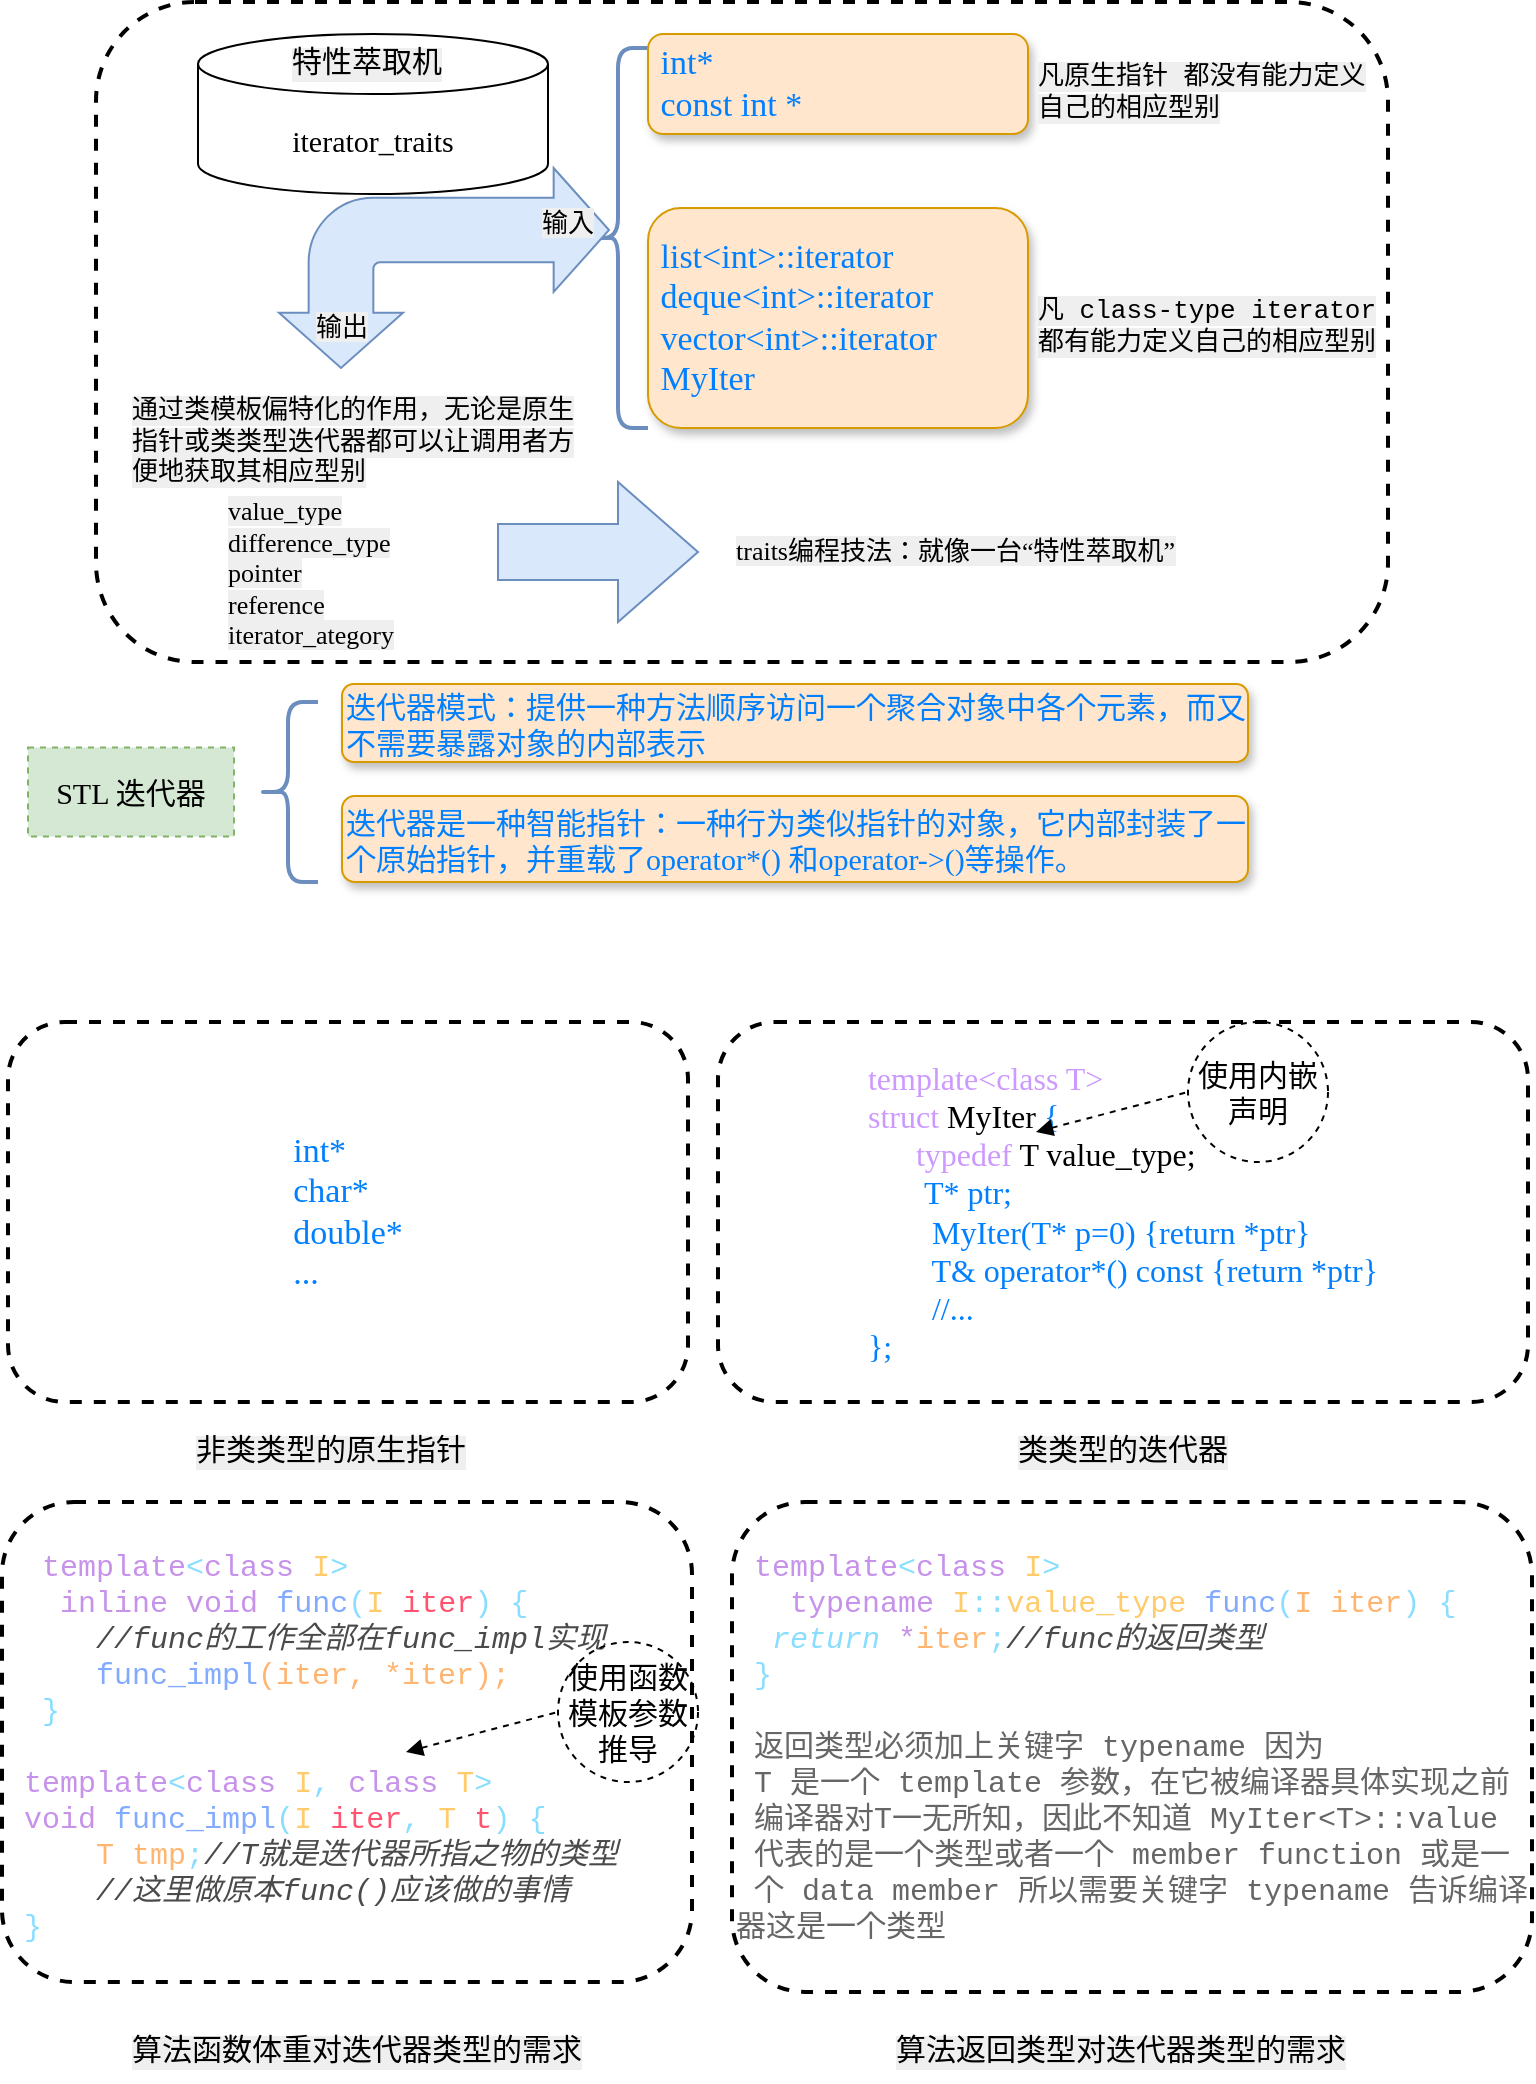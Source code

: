 <mxfile version="14.1.1" type="github">
  <diagram id="Ph6nvh0KX0OQH2NLPqCL" name="Page-1">
    <mxGraphModel dx="1188" dy="641" grid="1" gridSize="10" guides="1" tooltips="1" connect="1" arrows="1" fold="1" page="1" pageScale="1" pageWidth="827" pageHeight="1169" math="0" shadow="0">
      <root>
        <mxCell id="0" />
        <mxCell id="1" parent="0" />
        <mxCell id="s04vDubmSI25b-BMHzst-8" value="&lt;font color=&quot;#007fff&quot; face=&quot;Comic Sans MS&quot;&gt;迭代器模式：提供一种方法顺序访问一个聚合对象中各个元素，而又不需要暴露对象的内部表示&lt;br&gt;&lt;/font&gt;" style="rounded=1;whiteSpace=wrap;html=1;labelBackgroundColor=none;fontSize=15;fillColor=#ffe6cc;strokeColor=#d79b00;align=left;shadow=1;sketch=0;glass=0;" parent="1" vertex="1">
          <mxGeometry x="197" y="351" width="453" height="39" as="geometry" />
        </mxCell>
        <mxCell id="s04vDubmSI25b-BMHzst-12" value="&lt;font color=&quot;#007fff&quot; face=&quot;Comic Sans MS&quot;&gt;迭代器是一种智能指针：一种行为类似指针的对象，它内部封装了一个原始指针，并重载了operator*() 和operator-&amp;gt;()等操作。&lt;br&gt;&lt;/font&gt;" style="rounded=1;whiteSpace=wrap;html=1;labelBackgroundColor=none;fontSize=15;fillColor=#ffe6cc;strokeColor=#d79b00;align=left;shadow=1;sketch=0;glass=0;" parent="1" vertex="1">
          <mxGeometry x="197" y="407" width="453" height="43" as="geometry" />
        </mxCell>
        <mxCell id="s04vDubmSI25b-BMHzst-14" value="&lt;span style=&quot;font-family: &amp;#34;courier new&amp;#34; ; font-size: 15px ; background-color: rgb(239 , 239 , 239)&quot;&gt;非类类型的原生指针&lt;/span&gt;" style="text;whiteSpace=wrap;html=1;" parent="1" vertex="1">
          <mxGeometry x="122" y="720" width="142" height="30" as="geometry" />
        </mxCell>
        <mxCell id="s04vDubmSI25b-BMHzst-16" value="&lt;div style=&quot;text-align: left ; font-size: 17px&quot;&gt;&lt;font color=&quot;#007fff&quot; face=&quot;comic sans ms&quot; style=&quot;font-size: 17px&quot;&gt;int*&lt;/font&gt;&lt;/div&gt;&lt;div style=&quot;text-align: left ; font-size: 17px&quot;&gt;&lt;font color=&quot;#007fff&quot; face=&quot;comic sans ms&quot; style=&quot;font-size: 17px&quot;&gt;char*&lt;/font&gt;&lt;/div&gt;&lt;div style=&quot;text-align: left ; font-size: 17px&quot;&gt;&lt;font color=&quot;#007fff&quot; face=&quot;comic sans ms&quot; style=&quot;font-size: 17px&quot;&gt;double*&lt;/font&gt;&lt;/div&gt;&lt;div style=&quot;text-align: left ; font-size: 17px&quot;&gt;&lt;font color=&quot;#007fff&quot; face=&quot;comic sans ms&quot; style=&quot;font-size: 17px&quot;&gt;...&lt;/font&gt;&lt;/div&gt;" style="rounded=1;whiteSpace=wrap;html=1;dashed=1;labelBackgroundColor=none;fontSize=15;fillColor=none;strokeWidth=2;" parent="1" vertex="1">
          <mxGeometry x="30" y="520" width="340" height="190" as="geometry" />
        </mxCell>
        <mxCell id="s04vDubmSI25b-BMHzst-107" value="" style="shape=curlyBracket;whiteSpace=wrap;html=1;rounded=1;fillColor=#dae8fc;strokeColor=#6c8ebf;strokeWidth=2;" parent="1" vertex="1">
          <mxGeometry x="155" y="360" width="30" height="90" as="geometry" />
        </mxCell>
        <mxCell id="s04vDubmSI25b-BMHzst-109" value="&lt;font face=&quot;Comic Sans MS&quot; style=&quot;font-size: 15px;&quot;&gt;STL 迭代器&lt;/font&gt;" style="rounded=0;whiteSpace=wrap;html=1;fillColor=#d5e8d4;strokeColor=#82b366;dashed=1;fontSize=15;" parent="1" vertex="1">
          <mxGeometry x="40" y="382.75" width="103" height="44.5" as="geometry" />
        </mxCell>
        <mxCell id="s04vDubmSI25b-BMHzst-111" value="&lt;div style=&quot;text-align: left ; font-size: 16px&quot;&gt;&lt;font color=&quot;#cc99ff&quot; face=&quot;Verdana&quot; style=&quot;font-size: 16px&quot;&gt;template&amp;lt;class T&amp;gt;&lt;/font&gt;&lt;/div&gt;&lt;div style=&quot;text-align: left ; font-size: 16px&quot;&gt;&lt;font face=&quot;Verdana&quot; style=&quot;font-size: 16px&quot;&gt;&lt;font color=&quot;#cc99ff&quot; style=&quot;font-size: 16px&quot;&gt;struct&lt;/font&gt;&lt;font color=&quot;#007fff&quot; style=&quot;font-size: 16px&quot;&gt; &lt;/font&gt;MyIter&lt;font color=&quot;#007fff&quot; style=&quot;font-size: 16px&quot;&gt; {&lt;/font&gt;&lt;/font&gt;&lt;/div&gt;&lt;div style=&quot;text-align: left ; font-size: 16px&quot;&gt;&lt;font face=&quot;Verdana&quot; style=&quot;font-size: 16px&quot;&gt;&lt;font color=&quot;#007fff&quot; style=&quot;font-size: 16px&quot;&gt;&amp;nbsp; &amp;nbsp; &amp;nbsp; &lt;/font&gt;&lt;font color=&quot;#cc99ff&quot; style=&quot;font-size: 16px&quot;&gt;typedef&lt;/font&gt;&lt;font color=&quot;#007fff&quot; style=&quot;font-size: 16px&quot;&gt; &lt;/font&gt;T value_type;&lt;/font&gt;&lt;/div&gt;&lt;div style=&quot;text-align: left ; font-size: 16px&quot;&gt;&lt;font color=&quot;#007fff&quot; face=&quot;Verdana&quot; style=&quot;font-size: 16px&quot;&gt;&amp;nbsp; &amp;nbsp; &amp;nbsp; &amp;nbsp;T* ptr;&lt;/font&gt;&lt;/div&gt;&lt;div style=&quot;text-align: left ; font-size: 16px&quot;&gt;&lt;font color=&quot;#007fff&quot; face=&quot;Verdana&quot; style=&quot;font-size: 16px&quot;&gt;&amp;nbsp; &amp;nbsp; &amp;nbsp; &amp;nbsp; MyIter(T* p=0) {return *ptr}&lt;/font&gt;&lt;/div&gt;&lt;div style=&quot;text-align: left ; font-size: 16px&quot;&gt;&lt;font face=&quot;Verdana&quot; style=&quot;font-size: 16px&quot;&gt;&lt;font color=&quot;#007fff&quot; style=&quot;font-size: 16px&quot;&gt;&amp;nbsp; &amp;nbsp; &amp;nbsp; &amp;nbsp; T&amp;amp; operator*() const {return *ptr&lt;/font&gt;&lt;span style=&quot;color: rgb(0 , 127 , 255)&quot;&gt;}&lt;/span&gt;&lt;/font&gt;&lt;/div&gt;&lt;div style=&quot;text-align: left ; font-size: 16px&quot;&gt;&lt;span style=&quot;color: rgb(0 , 127 , 255)&quot;&gt;&lt;font face=&quot;Verdana&quot; style=&quot;font-size: 16px&quot;&gt;&amp;nbsp; &amp;nbsp; &amp;nbsp; &amp;nbsp; //...&lt;/font&gt;&lt;/span&gt;&lt;/div&gt;&lt;div style=&quot;text-align: left ; font-size: 16px&quot;&gt;&lt;font color=&quot;#007fff&quot; face=&quot;Verdana&quot; style=&quot;font-size: 16px&quot;&gt;};&lt;/font&gt;&lt;/div&gt;" style="rounded=1;whiteSpace=wrap;html=1;dashed=1;labelBackgroundColor=none;fontSize=15;fillColor=none;strokeWidth=2;" parent="1" vertex="1">
          <mxGeometry x="385" y="520" width="405" height="190" as="geometry" />
        </mxCell>
        <mxCell id="s04vDubmSI25b-BMHzst-112" value="使用内嵌声明" style="ellipse;whiteSpace=wrap;html=1;dashed=1;strokeColor=#000000;fillColor=none;gradientColor=none;fontSize=15;" parent="1" vertex="1">
          <mxGeometry x="620" y="520" width="70" height="70" as="geometry" />
        </mxCell>
        <mxCell id="s04vDubmSI25b-BMHzst-116" value="" style="endArrow=none;dashed=1;html=1;fontSize=15;startArrow=block;startFill=1;entryX=0;entryY=0.5;entryDx=0;entryDy=0;" parent="1" target="s04vDubmSI25b-BMHzst-112" edge="1">
          <mxGeometry width="50" height="50" relative="1" as="geometry">
            <mxPoint x="544" y="575" as="sourcePoint" />
            <mxPoint x="594" y="525" as="targetPoint" />
          </mxGeometry>
        </mxCell>
        <mxCell id="s04vDubmSI25b-BMHzst-117" value="&lt;font face=&quot;courier new&quot;&gt;&lt;span style=&quot;font-size: 15px ; background-color: rgb(239 , 239 , 239)&quot;&gt;类类型的迭代器&lt;/span&gt;&lt;/font&gt;" style="text;whiteSpace=wrap;html=1;" parent="1" vertex="1">
          <mxGeometry x="533" y="720" width="117" height="30" as="geometry" />
        </mxCell>
        <mxCell id="s04vDubmSI25b-BMHzst-119" value="&lt;div style=&quot;color: rgb(238 , 255 , 255) ; font-family: &amp;#34;menlo&amp;#34; , &amp;#34;monaco&amp;#34; , &amp;#34;courier new&amp;#34; , monospace ; font-size: 15px ; font-style: normal ; font-weight: 400 ; letter-spacing: normal ; text-align: left ; text-indent: 0px ; text-transform: none ; word-spacing: 0px&quot;&gt;&lt;span style=&quot;color: rgb(199 , 146 , 234)&quot;&gt;&amp;nbsp;&amp;nbsp;&lt;/span&gt;&lt;/div&gt;&lt;div style=&quot;color: rgb(238 , 255 , 255) ; font-family: &amp;#34;menlo&amp;#34; , &amp;#34;monaco&amp;#34; , &amp;#34;courier new&amp;#34; , monospace ; font-size: 15px ; font-style: normal ; font-weight: 400 ; letter-spacing: normal ; text-align: left ; text-indent: 0px ; text-transform: none ; word-spacing: 0px&quot;&gt;&lt;span style=&quot;color: rgb(199 , 146 , 234)&quot;&gt;&amp;nbsp; template&lt;/span&gt;&lt;span style=&quot;color: rgb(137 , 221 , 255)&quot;&gt;&amp;lt;&lt;/span&gt;&lt;span style=&quot;color: rgb(199 , 146 , 234)&quot;&gt;class&lt;/span&gt;&lt;span&gt;&amp;nbsp;&lt;/span&gt;&lt;span style=&quot;color: rgb(255 , 203 , 107)&quot;&gt;I&lt;/span&gt;&lt;span style=&quot;color: rgb(137 , 221 , 255)&quot;&gt;&amp;gt;&lt;/span&gt;&lt;/div&gt;&lt;div style=&quot;color: rgb(238 , 255 , 255) ; font-family: &amp;#34;menlo&amp;#34; , &amp;#34;monaco&amp;#34; , &amp;#34;courier new&amp;#34; , monospace ; font-size: 15px ; font-style: normal ; font-weight: 400 ; letter-spacing: normal ; text-align: left ; text-indent: 0px ; text-transform: none ; word-spacing: 0px&quot;&gt;&lt;span style=&quot;color: rgb(199 , 146 , 234)&quot;&gt;&amp;nbsp; &amp;nbsp;inline&lt;/span&gt;&lt;span&gt;&amp;nbsp;&lt;/span&gt;&lt;span style=&quot;color: rgb(199 , 146 , 234)&quot;&gt;void&lt;/span&gt;&lt;span&gt;&amp;nbsp;&lt;/span&gt;&lt;span style=&quot;color: rgb(130 , 170 , 255)&quot;&gt;func&lt;/span&gt;&lt;span style=&quot;color: rgb(137 , 221 , 255)&quot;&gt;(&lt;/span&gt;&lt;span style=&quot;color: rgb(255 , 203 , 107)&quot;&gt;I&lt;/span&gt;&lt;span&gt;&amp;nbsp;&lt;/span&gt;&lt;span style=&quot;color: rgb(255 , 83 , 112)&quot;&gt;iter&lt;/span&gt;&lt;span style=&quot;color: rgb(137 , 221 , 255)&quot;&gt;)&lt;/span&gt;&lt;span&gt;&amp;nbsp;&lt;/span&gt;&lt;span style=&quot;color: rgb(137 , 221 , 255)&quot;&gt;{&lt;/span&gt;&lt;/div&gt;&lt;div style=&quot;color: rgb(238 , 255 , 255) ; font-family: &amp;#34;menlo&amp;#34; , &amp;#34;monaco&amp;#34; , &amp;#34;courier new&amp;#34; , monospace ; font-size: 15px ; font-style: normal ; font-weight: 400 ; letter-spacing: normal ; text-align: left ; text-indent: 0px ; text-transform: none ; word-spacing: 0px&quot;&gt;&lt;span style=&quot;color: rgb(74 , 74 , 74) ; font-style: italic&quot;&gt;&amp;nbsp; &amp;nbsp; &amp;nbsp;//func的工作全部在func_impl实现&lt;/span&gt;&lt;/div&gt;&lt;div style=&quot;font-family: &amp;#34;menlo&amp;#34; , &amp;#34;monaco&amp;#34; , &amp;#34;courier new&amp;#34; , monospace ; font-size: 15px ; font-style: normal ; font-weight: 400 ; letter-spacing: normal ; text-align: left ; text-indent: 0px ; text-transform: none ; word-spacing: 0px&quot;&gt;&lt;span style=&quot;color: rgb(130 , 170 , 255)&quot;&gt;&amp;nbsp; &amp;nbsp; &amp;nbsp;func_impl&lt;/span&gt;&lt;font color=&quot;#ffb570&quot;&gt;(iter,&amp;nbsp;*iter);&lt;/font&gt;&lt;/div&gt;&lt;div style=&quot;color: rgb(238 , 255 , 255) ; font-family: &amp;#34;menlo&amp;#34; , &amp;#34;monaco&amp;#34; , &amp;#34;courier new&amp;#34; , monospace ; font-size: 15px ; font-style: normal ; font-weight: 400 ; letter-spacing: normal ; text-align: left ; text-indent: 0px ; text-transform: none ; word-spacing: 0px&quot;&gt;&lt;span style=&quot;color: rgb(137 , 221 , 255)&quot;&gt;&amp;nbsp; }&lt;/span&gt;&lt;/div&gt;&lt;div style=&quot;color: rgb(238 , 255 , 255) ; font-family: &amp;#34;menlo&amp;#34; , &amp;#34;monaco&amp;#34; , &amp;#34;courier new&amp;#34; , monospace ; font-size: 15px ; font-style: normal ; font-weight: 400 ; letter-spacing: normal ; text-align: left ; text-indent: 0px ; text-transform: none ; word-spacing: 0px&quot;&gt;&lt;span style=&quot;color: rgb(199 , 146 , 234)&quot;&gt;&amp;nbsp;&lt;/span&gt;&lt;/div&gt;&lt;div style=&quot;color: rgb(238 , 255 , 255) ; font-family: &amp;#34;menlo&amp;#34; , &amp;#34;monaco&amp;#34; , &amp;#34;courier new&amp;#34; , monospace ; font-size: 15px ; font-style: normal ; font-weight: 400 ; letter-spacing: normal ; text-align: left ; text-indent: 0px ; text-transform: none ; word-spacing: 0px&quot;&gt;&lt;span style=&quot;color: rgb(199 , 146 , 234)&quot;&gt;&amp;nbsp;template&lt;/span&gt;&lt;span style=&quot;color: rgb(137 , 221 , 255)&quot;&gt;&amp;lt;&lt;/span&gt;&lt;span style=&quot;color: rgb(199 , 146 , 234)&quot;&gt;class&lt;/span&gt;&lt;span&gt;&amp;nbsp;&lt;/span&gt;&lt;span style=&quot;color: rgb(255 , 203 , 107)&quot;&gt;I&lt;/span&gt;&lt;span style=&quot;color: rgb(137 , 221 , 255)&quot;&gt;,&lt;/span&gt;&lt;span&gt;&amp;nbsp;&lt;/span&gt;&lt;span style=&quot;color: rgb(199 , 146 , 234)&quot;&gt;class&lt;/span&gt;&lt;span&gt;&amp;nbsp;&lt;/span&gt;&lt;span style=&quot;color: rgb(255 , 203 , 107)&quot;&gt;T&lt;/span&gt;&lt;span style=&quot;color: rgb(137 , 221 , 255)&quot;&gt;&amp;gt;&lt;/span&gt;&lt;/div&gt;&lt;div style=&quot;color: rgb(238 , 255 , 255) ; font-family: &amp;#34;menlo&amp;#34; , &amp;#34;monaco&amp;#34; , &amp;#34;courier new&amp;#34; , monospace ; font-size: 15px ; font-style: normal ; font-weight: 400 ; letter-spacing: normal ; text-align: left ; text-indent: 0px ; text-transform: none ; word-spacing: 0px&quot;&gt;&lt;span style=&quot;color: rgb(199 , 146 , 234)&quot;&gt;&amp;nbsp;void&lt;/span&gt;&lt;span&gt;&amp;nbsp;&lt;/span&gt;&lt;span style=&quot;color: rgb(130 , 170 , 255)&quot;&gt;func_impl&lt;/span&gt;&lt;span style=&quot;color: rgb(137 , 221 , 255)&quot;&gt;(&lt;/span&gt;&lt;span style=&quot;color: rgb(255 , 203 , 107)&quot;&gt;I&lt;/span&gt;&lt;span&gt;&amp;nbsp;&lt;/span&gt;&lt;span style=&quot;color: rgb(255 , 83 , 112)&quot;&gt;iter&lt;/span&gt;&lt;span style=&quot;color: rgb(137 , 221 , 255)&quot;&gt;,&lt;/span&gt;&lt;span&gt;&amp;nbsp;&lt;/span&gt;&lt;span style=&quot;color: rgb(255 , 203 , 107)&quot;&gt;T&lt;/span&gt;&lt;span&gt;&amp;nbsp;&lt;/span&gt;&lt;span style=&quot;color: rgb(255 , 83 , 112)&quot;&gt;t&lt;/span&gt;&lt;span style=&quot;color: rgb(137 , 221 , 255)&quot;&gt;)&lt;/span&gt;&lt;span&gt;&amp;nbsp;&lt;/span&gt;&lt;span style=&quot;color: rgb(137 , 221 , 255)&quot;&gt;{&lt;/span&gt;&lt;/div&gt;&lt;div style=&quot;font-family: &amp;#34;menlo&amp;#34; , &amp;#34;monaco&amp;#34; , &amp;#34;courier new&amp;#34; , monospace ; font-size: 15px ; font-style: normal ; font-weight: 400 ; letter-spacing: normal ; text-align: left ; text-indent: 0px ; text-transform: none ; word-spacing: 0px&quot;&gt;&lt;font color=&quot;#ffb570&quot;&gt;&amp;nbsp; &amp;nbsp; &amp;nbsp;T tmp&lt;/font&gt;&lt;span style=&quot;color: rgb(137 , 221 , 255)&quot;&gt;;&lt;/span&gt;&lt;span style=&quot;color: rgb(74 , 74 , 74) ; font-style: italic&quot;&gt;//T就是迭代器所指之物的类型&lt;/span&gt;&lt;/div&gt;&lt;div style=&quot;color: rgb(238 , 255 , 255) ; font-family: &amp;#34;menlo&amp;#34; , &amp;#34;monaco&amp;#34; , &amp;#34;courier new&amp;#34; , monospace ; font-size: 15px ; font-style: normal ; font-weight: 400 ; letter-spacing: normal ; text-align: left ; text-indent: 0px ; text-transform: none ; word-spacing: 0px&quot;&gt;&lt;span style=&quot;color: rgb(74 , 74 , 74) ; font-style: italic&quot;&gt;&amp;nbsp; &amp;nbsp; &amp;nbsp;//这里做原本func()应该做的事情&lt;/span&gt;&lt;/div&gt;&lt;div style=&quot;color: rgb(238 , 255 , 255) ; font-family: &amp;#34;menlo&amp;#34; , &amp;#34;monaco&amp;#34; , &amp;#34;courier new&amp;#34; , monospace ; font-size: 15px ; font-style: normal ; font-weight: 400 ; letter-spacing: normal ; text-align: left ; text-indent: 0px ; text-transform: none ; word-spacing: 0px&quot;&gt;&lt;span style=&quot;color: rgb(137 , 221 , 255)&quot;&gt;&amp;nbsp;}&lt;/span&gt;&lt;/div&gt;" style="text;whiteSpace=wrap;html=1;fontSize=15;strokeColor=#000000;dashed=1;strokeWidth=2;rounded=1;" parent="1" vertex="1">
          <mxGeometry x="27" y="760" width="345" height="240" as="geometry" />
        </mxCell>
        <mxCell id="s04vDubmSI25b-BMHzst-120" value="使用函数模板参数推导" style="ellipse;whiteSpace=wrap;html=1;dashed=1;strokeColor=#000000;fillColor=none;gradientColor=none;fontSize=15;" parent="1" vertex="1">
          <mxGeometry x="305" y="830" width="70" height="70" as="geometry" />
        </mxCell>
        <mxCell id="s04vDubmSI25b-BMHzst-121" value="" style="endArrow=none;dashed=1;html=1;fontSize=15;startArrow=block;startFill=1;entryX=0;entryY=0.5;entryDx=0;entryDy=0;" parent="1" target="s04vDubmSI25b-BMHzst-120" edge="1">
          <mxGeometry width="50" height="50" relative="1" as="geometry">
            <mxPoint x="229" y="885" as="sourcePoint" />
            <mxPoint x="279" y="835" as="targetPoint" />
          </mxGeometry>
        </mxCell>
        <mxCell id="s04vDubmSI25b-BMHzst-122" value="&lt;font face=&quot;courier new&quot;&gt;&lt;span style=&quot;font-size: 15px ; background-color: rgb(239 , 239 , 239)&quot;&gt;算法函数体重对迭代器类型的需求&lt;/span&gt;&lt;/font&gt;" style="text;whiteSpace=wrap;html=1;" parent="1" vertex="1">
          <mxGeometry x="89.5" y="1020" width="241" height="30" as="geometry" />
        </mxCell>
        <mxCell id="s04vDubmSI25b-BMHzst-125" value="&lt;div style=&quot;color: rgb(238 , 255 , 255) ; font-family: &amp;#34;menlo&amp;#34; , &amp;#34;monaco&amp;#34; , &amp;#34;courier new&amp;#34; , monospace ; font-size: 15px ; font-style: normal ; font-weight: 400 ; letter-spacing: normal ; text-align: left ; text-indent: 0px ; text-transform: none ; word-spacing: 0px&quot;&gt;&lt;span style=&quot;color: rgb(199 , 146 , 234)&quot;&gt;&amp;nbsp;&lt;/span&gt;&lt;/div&gt;&lt;div style=&quot;color: rgb(238 , 255 , 255) ; font-family: &amp;#34;menlo&amp;#34; , &amp;#34;monaco&amp;#34; , &amp;#34;courier new&amp;#34; , monospace ; font-size: 15px ; font-style: normal ; font-weight: 400 ; letter-spacing: normal ; text-align: left ; text-indent: 0px ; text-transform: none ; word-spacing: 0px&quot;&gt;&lt;span style=&quot;color: rgb(199 , 146 , 234)&quot;&gt;&amp;nbsp;template&lt;/span&gt;&lt;span style=&quot;color: rgb(137 , 221 , 255)&quot;&gt;&amp;lt;&lt;/span&gt;&lt;span style=&quot;color: rgb(199 , 146 , 234)&quot;&gt;class&lt;/span&gt;&lt;span style=&quot;color: rgb(238 , 255 , 255)&quot;&gt;&lt;span&gt;&amp;nbsp;&lt;/span&gt;&lt;/span&gt;&lt;span style=&quot;color: rgb(255 , 203 , 107)&quot;&gt;I&lt;/span&gt;&lt;span style=&quot;color: rgb(137 , 221 , 255)&quot;&gt;&amp;gt;&lt;/span&gt;&lt;/div&gt;&lt;div style=&quot;font-family: &amp;#34;menlo&amp;#34; , &amp;#34;monaco&amp;#34; , &amp;#34;courier new&amp;#34; , monospace ; font-size: 15px ; font-style: normal ; font-weight: 400 ; letter-spacing: normal ; text-align: left ; text-indent: 0px ; text-transform: none ; word-spacing: 0px&quot;&gt;&lt;span style=&quot;color: rgb(199 , 146 , 234)&quot;&gt;&amp;nbsp; &amp;nbsp;typename&lt;/span&gt;&lt;span style=&quot;color: rgb(238 , 255 , 255)&quot;&gt;&lt;span&gt;&amp;nbsp;&lt;/span&gt;&lt;/span&gt;&lt;span style=&quot;color: rgb(255 , 203 , 107)&quot;&gt;I&lt;/span&gt;&lt;span style=&quot;color: rgb(137 , 221 , 255)&quot;&gt;::&lt;/span&gt;&lt;span style=&quot;color: rgb(255 , 203 , 107)&quot;&gt;value_type&lt;/span&gt;&lt;span style=&quot;color: rgb(238 , 255 , 255)&quot;&gt;&lt;span&gt;&amp;nbsp;&lt;/span&gt;&lt;/span&gt;&lt;span style=&quot;color: rgb(130 , 170 , 255)&quot;&gt;func&lt;/span&gt;&lt;span style=&quot;color: rgb(137 , 221 , 255)&quot;&gt;(&lt;/span&gt;&lt;font color=&quot;#ffb570&quot;&gt;I iter&lt;/font&gt;&lt;span style=&quot;color: rgb(137 , 221 , 255)&quot;&gt;)&lt;/span&gt;&lt;span style=&quot;color: rgb(238 , 255 , 255)&quot;&gt;&lt;span&gt;&amp;nbsp;&lt;/span&gt;&lt;/span&gt;&lt;span style=&quot;color: rgb(137 , 221 , 255)&quot;&gt;{&lt;/span&gt;&lt;/div&gt;&lt;div style=&quot;font-family: &amp;#34;menlo&amp;#34; , &amp;#34;monaco&amp;#34; , &amp;#34;courier new&amp;#34; , monospace ; font-size: 15px ; font-style: normal ; font-weight: 400 ; letter-spacing: normal ; text-align: left ; text-indent: 0px ; text-transform: none ; word-spacing: 0px&quot;&gt;&lt;span style=&quot;color: rgb(238 , 255 , 255)&quot;&gt;&lt;/span&gt;&lt;span style=&quot;color: rgb(137 , 221 , 255) ; font-style: italic&quot;&gt;&amp;nbsp; return&lt;/span&gt;&lt;span style=&quot;color: rgb(238 , 255 , 255)&quot;&gt;&lt;span&gt;&amp;nbsp;&lt;/span&gt;&lt;/span&gt;&lt;span style=&quot;color: rgb(199 , 146 , 234)&quot;&gt;*&lt;/span&gt;&lt;font color=&quot;#ffb570&quot;&gt;iter&lt;/font&gt;&lt;span style=&quot;color: rgb(137 , 221 , 255)&quot;&gt;;&lt;/span&gt;&lt;span style=&quot;color: rgb(74 , 74 , 74) ; font-style: italic&quot;&gt;//func的返回类型&lt;/span&gt;&lt;/div&gt;&lt;div style=&quot;color: rgb(238 , 255 , 255) ; font-family: &amp;#34;menlo&amp;#34; , &amp;#34;monaco&amp;#34; , &amp;#34;courier new&amp;#34; , monospace ; font-size: 15px ; font-style: normal ; font-weight: 400 ; letter-spacing: normal ; text-align: left ; text-indent: 0px ; text-transform: none ; word-spacing: 0px&quot;&gt;&lt;span style=&quot;color: rgb(137 , 221 , 255)&quot;&gt;&amp;nbsp;}&lt;/span&gt;&lt;/div&gt;&lt;div style=&quot;color: rgb(238 , 255 , 255) ; font-family: &amp;#34;menlo&amp;#34; , &amp;#34;monaco&amp;#34; , &amp;#34;courier new&amp;#34; , monospace ; font-size: 15px ; font-style: normal ; font-weight: 400 ; letter-spacing: normal ; text-align: left ; text-indent: 0px ; text-transform: none ; word-spacing: 0px&quot;&gt;&lt;span style=&quot;color: rgb(137 , 221 , 255)&quot;&gt;&lt;br&gt;&lt;/span&gt;&lt;/div&gt;&lt;div style=&quot;color: rgb(238 , 255 , 255) ; font-family: &amp;#34;menlo&amp;#34; , &amp;#34;monaco&amp;#34; , &amp;#34;courier new&amp;#34; , monospace ; font-size: 15px ; font-style: normal ; font-weight: 400 ; letter-spacing: normal ; text-align: left ; text-indent: 0px ; text-transform: none ; word-spacing: 0px&quot;&gt;&lt;div style=&quot;color: rgb(0 , 0 , 0)&quot;&gt;&lt;font color=&quot;#666666&quot;&gt;&amp;nbsp;返回类型必须加上关键字 typename 因为&lt;/font&gt;&lt;/div&gt;&lt;div style=&quot;color: rgb(0 , 0 , 0)&quot;&gt;&lt;font color=&quot;#666666&quot;&gt;&amp;nbsp;T 是一个 template 参数，在它被编译器具体实现之前&lt;/font&gt;&lt;/div&gt;&lt;div style=&quot;color: rgb(0 , 0 , 0)&quot;&gt;&lt;font color=&quot;#666666&quot;&gt;&amp;nbsp;编译器对T一无所知，因此不知道&amp;nbsp;MyIter&amp;lt;T&amp;gt;::value&amp;nbsp; &amp;nbsp;代表的是一个类型&lt;/font&gt;&lt;span style=&quot;color: rgb(102 , 102 , 102)&quot;&gt;或者一个 member function 或是一&amp;nbsp; &amp;nbsp;个 data member&amp;nbsp;&lt;/span&gt;&lt;span style=&quot;color: rgb(102 , 102 , 102)&quot;&gt;所以需要关键字 typename 告诉编译 器这是一个类型&lt;/span&gt;&lt;/div&gt;&lt;/div&gt;" style="text;whiteSpace=wrap;html=1;fontSize=15;dashed=1;strokeWidth=2;rounded=1;strokeColor=#000000;" parent="1" vertex="1">
          <mxGeometry x="392" y="760" width="400" height="245" as="geometry" />
        </mxCell>
        <mxCell id="s04vDubmSI25b-BMHzst-128" value="&lt;font face=&quot;courier new&quot;&gt;&lt;span style=&quot;font-size: 15px ; background-color: rgb(239 , 239 , 239)&quot;&gt;算法返回类型对迭代器类型的需求&lt;/span&gt;&lt;/font&gt;" style="text;whiteSpace=wrap;html=1;" parent="1" vertex="1">
          <mxGeometry x="471.5" y="1020" width="241" height="30" as="geometry" />
        </mxCell>
        <mxCell id="aeZw1qRLil_mzyvFNiZ3-1" value="&lt;div style=&quot;text-align: left ; font-size: 17px&quot;&gt;&lt;br&gt;&lt;/div&gt;" style="rounded=1;whiteSpace=wrap;html=1;dashed=1;labelBackgroundColor=none;fontSize=15;fillColor=none;strokeWidth=2;" vertex="1" parent="1">
          <mxGeometry x="74" y="10" width="646" height="330" as="geometry" />
        </mxCell>
        <mxCell id="aeZw1qRLil_mzyvFNiZ3-2" value="&lt;font face=&quot;Comic Sans MS&quot; style=&quot;font-size: 15px&quot;&gt;iterator_traits&lt;/font&gt;" style="shape=cylinder3;whiteSpace=wrap;html=1;boundedLbl=1;backgroundOutline=1;size=15;" vertex="1" parent="1">
          <mxGeometry x="125" y="26" width="175" height="80" as="geometry" />
        </mxCell>
        <mxCell id="aeZw1qRLil_mzyvFNiZ3-3" value="&lt;font face=&quot;courier new&quot;&gt;&lt;span style=&quot;font-size: 15px ; background-color: rgb(239 , 239 , 239)&quot;&gt;特性萃取机&lt;/span&gt;&lt;/font&gt;" style="text;whiteSpace=wrap;html=1;" vertex="1" parent="1">
          <mxGeometry x="170" y="26" width="80" height="30" as="geometry" />
        </mxCell>
        <mxCell id="aeZw1qRLil_mzyvFNiZ3-4" value="" style="shape=curlyBracket;whiteSpace=wrap;html=1;rounded=1;fillColor=#dae8fc;strokeColor=#6c8ebf;strokeWidth=2;" vertex="1" parent="1">
          <mxGeometry x="320" y="33" width="30" height="190" as="geometry" />
        </mxCell>
        <mxCell id="aeZw1qRLil_mzyvFNiZ3-5" value="&lt;font color=&quot;#007fff&quot; face=&quot;Comic Sans MS&quot; style=&quot;font-size: 17px&quot;&gt;&amp;nbsp;&lt;br&gt;&amp;nbsp;int*&lt;br&gt;&amp;nbsp;const int *&lt;br&gt;&amp;nbsp;&lt;br&gt;&lt;/font&gt;" style="rounded=1;whiteSpace=wrap;html=1;labelBackgroundColor=none;fontSize=15;fillColor=#ffe6cc;strokeColor=#d79b00;align=left;shadow=1;sketch=0;glass=0;" vertex="1" parent="1">
          <mxGeometry x="350" y="26" width="190" height="50" as="geometry" />
        </mxCell>
        <mxCell id="aeZw1qRLil_mzyvFNiZ3-6" value="&lt;font face=&quot;courier new&quot; size=&quot;1&quot;&gt;&lt;span style=&quot;background-color: rgb(239 , 239 , 239) ; font-size: 13px&quot;&gt;凡 class-type iterator 都有能力定义自己的相应型别&lt;/span&gt;&lt;/font&gt;" style="text;whiteSpace=wrap;html=1;" vertex="1" parent="1">
          <mxGeometry x="542.5" y="150" width="180" height="70" as="geometry" />
        </mxCell>
        <mxCell id="aeZw1qRLil_mzyvFNiZ3-7" value="&lt;font face=&quot;courier new&quot; size=&quot;1&quot;&gt;&lt;span style=&quot;background-color: rgb(239 , 239 , 239) ; font-size: 13px&quot;&gt;凡原生指针 都没有能力定义自己的相应型别&lt;/span&gt;&lt;/font&gt;" style="text;whiteSpace=wrap;html=1;" vertex="1" parent="1">
          <mxGeometry x="542.5" y="33" width="170" height="70" as="geometry" />
        </mxCell>
        <mxCell id="aeZw1qRLil_mzyvFNiZ3-9" value="&lt;span style=&quot;color: rgb(0 , 127 , 255) ; font-family: &amp;#34;comic sans ms&amp;#34; ; font-size: 17px&quot;&gt;&amp;nbsp;list&amp;lt;int&amp;gt;::iterator&lt;/span&gt;&lt;br style=&quot;color: rgb(0 , 127 , 255) ; font-family: &amp;#34;comic sans ms&amp;#34; ; font-size: 17px&quot;&gt;&lt;span style=&quot;color: rgb(0 , 127 , 255) ; font-family: &amp;#34;comic sans ms&amp;#34; ; font-size: 17px&quot;&gt;&amp;nbsp;deque&amp;lt;int&amp;gt;::iterator&lt;/span&gt;&lt;br style=&quot;color: rgb(0 , 127 , 255) ; font-family: &amp;#34;comic sans ms&amp;#34; ; font-size: 17px&quot;&gt;&lt;span style=&quot;color: rgb(0 , 127 , 255) ; font-family: &amp;#34;comic sans ms&amp;#34; ; font-size: 17px&quot;&gt;&amp;nbsp;vector&amp;lt;int&amp;gt;::iterator&lt;/span&gt;&lt;br style=&quot;color: rgb(0 , 127 , 255) ; font-family: &amp;#34;comic sans ms&amp;#34; ; font-size: 17px&quot;&gt;&lt;span style=&quot;color: rgb(0 , 127 , 255) ; font-family: &amp;#34;comic sans ms&amp;#34; ; font-size: 17px&quot;&gt;&amp;nbsp;MyIter&lt;/span&gt;&lt;font color=&quot;#007fff&quot; face=&quot;Comic Sans MS&quot; style=&quot;font-size: 17px&quot;&gt;&lt;br&gt;&lt;/font&gt;" style="rounded=1;whiteSpace=wrap;html=1;labelBackgroundColor=none;fontSize=15;fillColor=#ffe6cc;strokeColor=#d79b00;align=left;shadow=1;sketch=0;glass=0;" vertex="1" parent="1">
          <mxGeometry x="350" y="113" width="190" height="110" as="geometry" />
        </mxCell>
        <mxCell id="aeZw1qRLil_mzyvFNiZ3-11" value="" style="html=1;shadow=0;dashed=0;align=center;verticalAlign=middle;shape=mxgraph.arrows2.bendDoubleArrow;dy=16.17;dx=27.67;arrowHead=62;rounded=1;fillColor=#dae8fc;strokeColor=#6c8ebf;" vertex="1" parent="1">
          <mxGeometry x="165.5" y="93" width="165" height="100" as="geometry" />
        </mxCell>
        <mxCell id="aeZw1qRLil_mzyvFNiZ3-12" value="&lt;font face=&quot;courier new&quot; size=&quot;1&quot;&gt;&lt;span style=&quot;background-color: rgb(239 , 239 , 239) ; font-size: 13px&quot;&gt;通过类模板偏特化的作用，无论是原生指针或类类型迭代器都可以让调用者方便地获取其相应型别&lt;br&gt;&lt;/span&gt;&lt;/font&gt;" style="text;whiteSpace=wrap;html=1;" vertex="1" parent="1">
          <mxGeometry x="90" y="200" width="230" height="60" as="geometry" />
        </mxCell>
        <mxCell id="aeZw1qRLil_mzyvFNiZ3-13" value="&lt;font size=&quot;1&quot;&gt;&lt;span style=&quot;background-color: rgb(239 , 239 , 239) ; font-size: 13px&quot;&gt;&lt;font face=&quot;Comic Sans MS&quot;&gt;value_type&lt;br&gt;difference_type&lt;br&gt;pointer&lt;br&gt;reference&lt;br&gt;iterator_ategory&lt;/font&gt;&lt;br&gt;&lt;/span&gt;&lt;/font&gt;" style="text;whiteSpace=wrap;html=1;" vertex="1" parent="1">
          <mxGeometry x="137.5" y="250" width="145" height="80" as="geometry" />
        </mxCell>
        <mxCell id="aeZw1qRLil_mzyvFNiZ3-17" value="&lt;font size=&quot;1&quot;&gt;&lt;span style=&quot;background-color: rgb(239 , 239 , 239) ; font-size: 13px&quot;&gt;&lt;font face=&quot;Comic Sans MS&quot;&gt;traits编程技法：就像一台“特性萃取机”&lt;/font&gt;&lt;br&gt;&lt;/span&gt;&lt;/font&gt;" style="text;whiteSpace=wrap;html=1;" vertex="1" parent="1">
          <mxGeometry x="392" y="270" width="238" height="20" as="geometry" />
        </mxCell>
        <mxCell id="aeZw1qRLil_mzyvFNiZ3-19" value="" style="html=1;shadow=0;dashed=0;align=center;verticalAlign=middle;shape=mxgraph.arrows2.arrow;dy=0.6;dx=40;notch=0;fillColor=#dae8fc;strokeColor=#6c8ebf;" vertex="1" parent="1">
          <mxGeometry x="275" y="250" width="100" height="70" as="geometry" />
        </mxCell>
        <mxCell id="aeZw1qRLil_mzyvFNiZ3-20" value="&lt;font size=&quot;1&quot;&gt;&lt;span style=&quot;background-color: rgb(239 , 239 , 239) ; font-size: 13px&quot;&gt;&lt;font face=&quot;Comic Sans MS&quot;&gt;输入&lt;/font&gt;&lt;br&gt;&lt;/span&gt;&lt;/font&gt;" style="text;whiteSpace=wrap;html=1;" vertex="1" parent="1">
          <mxGeometry x="294.5" y="106" width="36" height="20" as="geometry" />
        </mxCell>
        <mxCell id="aeZw1qRLil_mzyvFNiZ3-21" value="&lt;font size=&quot;1&quot;&gt;&lt;span style=&quot;background-color: rgb(239 , 239 , 239) ; font-size: 13px&quot;&gt;&lt;font face=&quot;Comic Sans MS&quot;&gt;输出&lt;/font&gt;&lt;br&gt;&lt;/span&gt;&lt;/font&gt;" style="text;whiteSpace=wrap;html=1;" vertex="1" parent="1">
          <mxGeometry x="182" y="158" width="36" height="20" as="geometry" />
        </mxCell>
      </root>
    </mxGraphModel>
  </diagram>
</mxfile>
